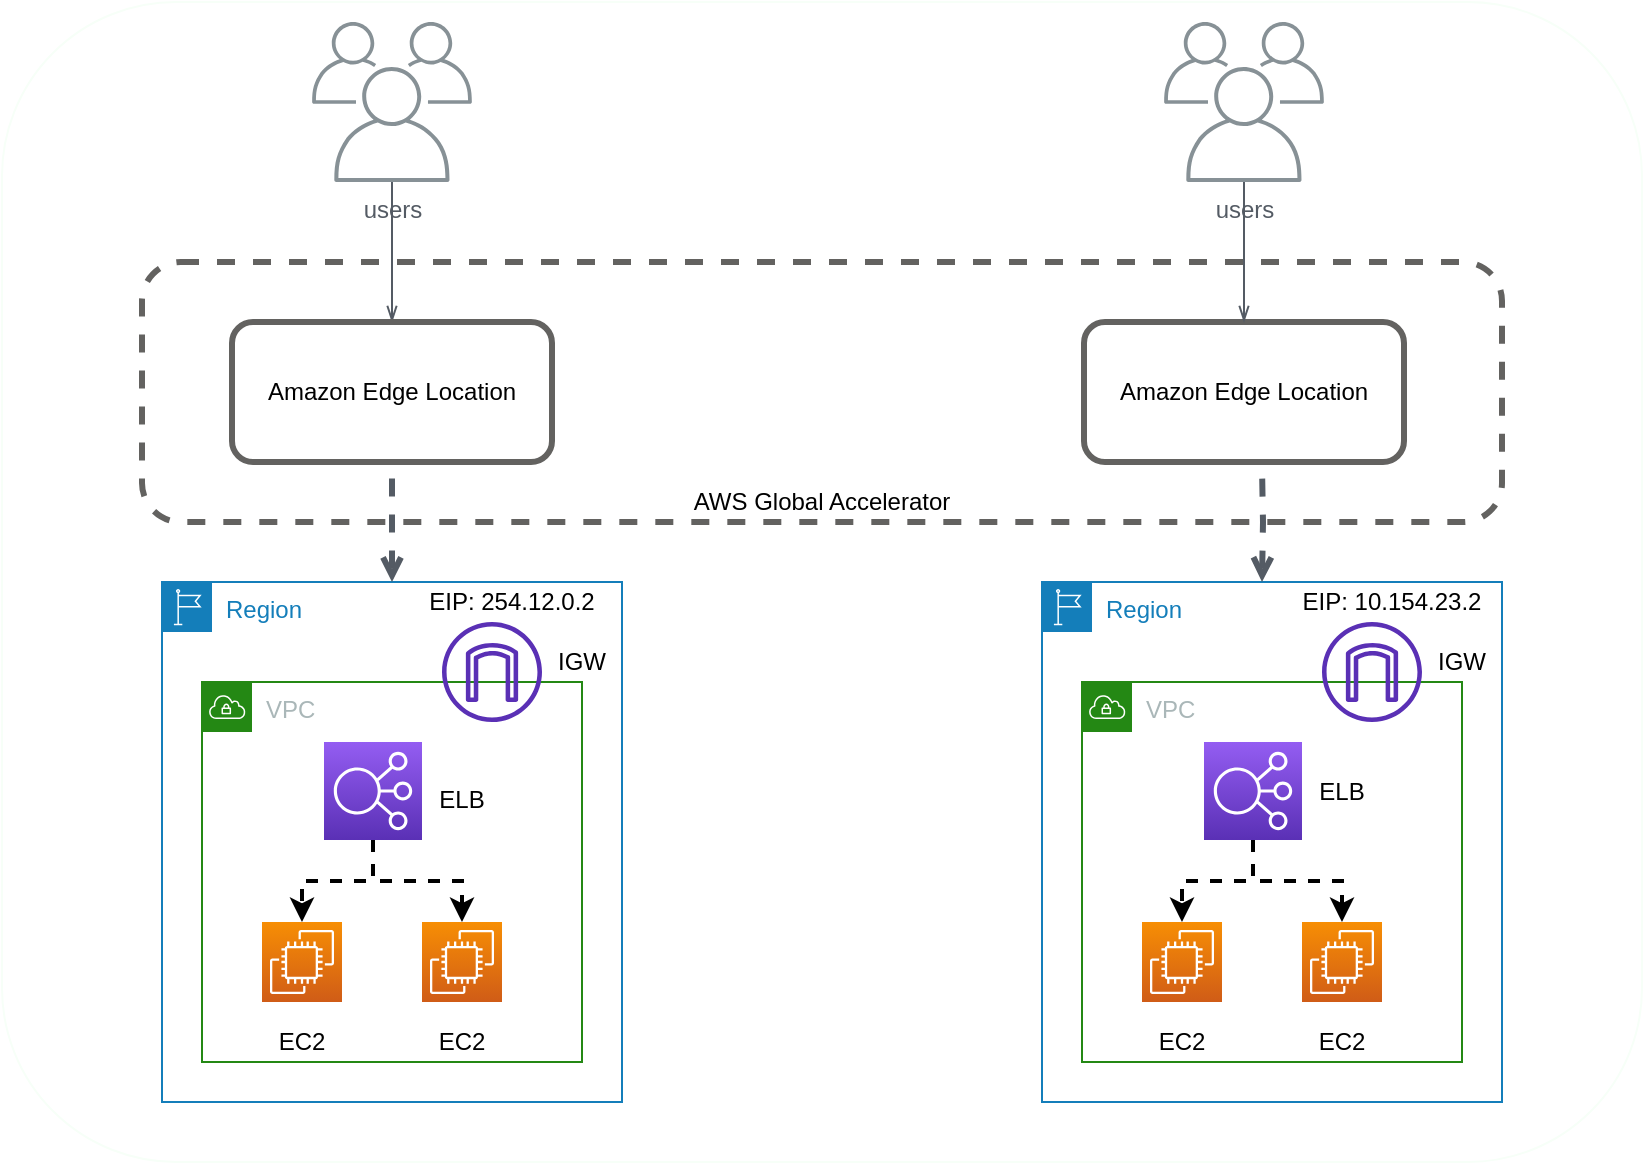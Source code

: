 <mxfile version="12.9.9" type="device"><diagram id="NvpqJBKRmjGPZKzPypbm" name="Page-1"><mxGraphModel dx="1106" dy="778" grid="1" gridSize="10" guides="1" tooltips="1" connect="1" arrows="1" fold="1" page="1" pageScale="1" pageWidth="1654" pageHeight="1169" math="0" shadow="0"><root><mxCell id="0"/><mxCell id="1" parent="0"/><mxCell id="ZXrSbVIg4CerNAr_Anq--1" value="" style="rounded=1;whiteSpace=wrap;html=1;strokeColor=#F7FFF8;" parent="1" vertex="1"><mxGeometry x="250" y="10" width="820" height="580" as="geometry"/></mxCell><mxCell id="MUY71AIxzCRUjd8wj3wI-94" value="" style="rounded=1;whiteSpace=wrap;html=1;shadow=0;strokeColor=#636260;strokeWidth=3;dashed=1;" parent="1" vertex="1"><mxGeometry x="320" y="140" width="680" height="130" as="geometry"/></mxCell><mxCell id="MUY71AIxzCRUjd8wj3wI-49" value="Region" style="points=[[0,0],[0.25,0],[0.5,0],[0.75,0],[1,0],[1,0.25],[1,0.5],[1,0.75],[1,1],[0.75,1],[0.5,1],[0.25,1],[0,1],[0,0.75],[0,0.5],[0,0.25]];outlineConnect=0;gradientColor=none;html=1;whiteSpace=wrap;fontSize=12;fontStyle=0;shape=mxgraph.aws4.group;grIcon=mxgraph.aws4.group_region;strokeColor=#147EBA;fillColor=none;verticalAlign=top;align=left;spacingLeft=30;fontColor=#147EBA;dashed=0;shadow=0;" parent="1" vertex="1"><mxGeometry x="330" y="300" width="230" height="260" as="geometry"/></mxCell><mxCell id="MUY71AIxzCRUjd8wj3wI-51" value="VPC" style="points=[[0,0],[0.25,0],[0.5,0],[0.75,0],[1,0],[1,0.25],[1,0.5],[1,0.75],[1,1],[0.75,1],[0.5,1],[0.25,1],[0,1],[0,0.75],[0,0.5],[0,0.25]];outlineConnect=0;gradientColor=none;html=1;whiteSpace=wrap;fontSize=12;fontStyle=0;shape=mxgraph.aws4.group;grIcon=mxgraph.aws4.group_vpc;strokeColor=#248814;fillColor=none;verticalAlign=top;align=left;spacingLeft=30;fontColor=#AAB7B8;dashed=0;shadow=0;" parent="1" vertex="1"><mxGeometry x="350" y="350" width="190" height="190" as="geometry"/></mxCell><mxCell id="MUY71AIxzCRUjd8wj3wI-53" value="" style="outlineConnect=0;fontColor=#232F3E;gradientColor=none;fillColor=#5A30B5;strokeColor=none;dashed=0;verticalLabelPosition=bottom;verticalAlign=top;align=center;html=1;fontSize=12;fontStyle=0;aspect=fixed;pointerEvents=1;shape=mxgraph.aws4.internet_gateway;shadow=0;" parent="1" vertex="1"><mxGeometry x="470" y="320" width="50" height="50" as="geometry"/></mxCell><mxCell id="MUY71AIxzCRUjd8wj3wI-64" style="edgeStyle=orthogonalEdgeStyle;rounded=0;orthogonalLoop=1;jettySize=auto;html=1;dashed=1;strokeWidth=2;" parent="1" source="MUY71AIxzCRUjd8wj3wI-55" target="MUY71AIxzCRUjd8wj3wI-57" edge="1"><mxGeometry relative="1" as="geometry"/></mxCell><mxCell id="MUY71AIxzCRUjd8wj3wI-65" style="edgeStyle=orthogonalEdgeStyle;rounded=0;orthogonalLoop=1;jettySize=auto;html=1;dashed=1;strokeWidth=2;" parent="1" source="MUY71AIxzCRUjd8wj3wI-55" target="MUY71AIxzCRUjd8wj3wI-58" edge="1"><mxGeometry relative="1" as="geometry"/></mxCell><mxCell id="MUY71AIxzCRUjd8wj3wI-55" value="" style="outlineConnect=0;fontColor=#232F3E;gradientColor=#945DF2;gradientDirection=north;fillColor=#5A30B5;strokeColor=#ffffff;dashed=0;verticalLabelPosition=bottom;verticalAlign=top;align=center;html=1;fontSize=12;fontStyle=0;aspect=fixed;shape=mxgraph.aws4.resourceIcon;resIcon=mxgraph.aws4.elastic_load_balancing;shadow=0;direction=south;rotation=-90;" parent="1" vertex="1"><mxGeometry x="411" y="380" width="49" height="49" as="geometry"/></mxCell><mxCell id="MUY71AIxzCRUjd8wj3wI-57" value="" style="outlineConnect=0;fontColor=#232F3E;gradientColor=#F78E04;gradientDirection=north;fillColor=#D05C17;strokeColor=#ffffff;dashed=0;verticalLabelPosition=bottom;verticalAlign=top;align=center;html=1;fontSize=12;fontStyle=0;aspect=fixed;shape=mxgraph.aws4.resourceIcon;resIcon=mxgraph.aws4.ec2;shadow=0;" parent="1" vertex="1"><mxGeometry x="380" y="470" width="40" height="40" as="geometry"/></mxCell><mxCell id="MUY71AIxzCRUjd8wj3wI-58" value="" style="outlineConnect=0;fontColor=#232F3E;gradientColor=#F78E04;gradientDirection=north;fillColor=#D05C17;strokeColor=#ffffff;dashed=0;verticalLabelPosition=bottom;verticalAlign=top;align=center;html=1;fontSize=12;fontStyle=0;aspect=fixed;shape=mxgraph.aws4.resourceIcon;resIcon=mxgraph.aws4.ec2;shadow=0;" parent="1" vertex="1"><mxGeometry x="460" y="470" width="40" height="40" as="geometry"/></mxCell><mxCell id="MUY71AIxzCRUjd8wj3wI-61" value="users" style="outlineConnect=0;gradientColor=none;fontColor=#545B64;strokeColor=none;fillColor=#879196;dashed=0;verticalLabelPosition=bottom;verticalAlign=top;align=center;html=1;fontSize=12;fontStyle=0;aspect=fixed;shape=mxgraph.aws4.illustration_users;pointerEvents=1;shadow=0;" parent="1" vertex="1"><mxGeometry x="405" y="20" width="80" height="80" as="geometry"/></mxCell><mxCell id="MUY71AIxzCRUjd8wj3wI-63" value="" style="edgeStyle=orthogonalEdgeStyle;html=1;endArrow=openThin;elbow=vertical;startArrow=none;endFill=0;strokeColor=#545B64;rounded=0;entryX=0.5;entryY=0;entryDx=0;entryDy=0;" parent="1" source="MUY71AIxzCRUjd8wj3wI-61" target="MUY71AIxzCRUjd8wj3wI-95" edge="1"><mxGeometry width="100" relative="1" as="geometry"><mxPoint x="595" y="280" as="sourcePoint"/><mxPoint x="636" y="170" as="targetPoint"/></mxGeometry></mxCell><mxCell id="MUY71AIxzCRUjd8wj3wI-66" value="Region" style="points=[[0,0],[0.25,0],[0.5,0],[0.75,0],[1,0],[1,0.25],[1,0.5],[1,0.75],[1,1],[0.75,1],[0.5,1],[0.25,1],[0,1],[0,0.75],[0,0.5],[0,0.25]];outlineConnect=0;gradientColor=none;html=1;whiteSpace=wrap;fontSize=12;fontStyle=0;shape=mxgraph.aws4.group;grIcon=mxgraph.aws4.group_region;strokeColor=#147EBA;fillColor=none;verticalAlign=top;align=left;spacingLeft=30;fontColor=#147EBA;dashed=0;shadow=0;" parent="1" vertex="1"><mxGeometry x="770" y="300" width="230" height="260" as="geometry"/></mxCell><mxCell id="MUY71AIxzCRUjd8wj3wI-67" value="VPC" style="points=[[0,0],[0.25,0],[0.5,0],[0.75,0],[1,0],[1,0.25],[1,0.5],[1,0.75],[1,1],[0.75,1],[0.5,1],[0.25,1],[0,1],[0,0.75],[0,0.5],[0,0.25]];outlineConnect=0;gradientColor=none;html=1;whiteSpace=wrap;fontSize=12;fontStyle=0;shape=mxgraph.aws4.group;grIcon=mxgraph.aws4.group_vpc;strokeColor=#248814;fillColor=none;verticalAlign=top;align=left;spacingLeft=30;fontColor=#AAB7B8;dashed=0;shadow=0;" parent="1" vertex="1"><mxGeometry x="790" y="350" width="190" height="190" as="geometry"/></mxCell><mxCell id="MUY71AIxzCRUjd8wj3wI-68" value="" style="outlineConnect=0;fontColor=#232F3E;gradientColor=none;fillColor=#5A30B5;strokeColor=none;dashed=0;verticalLabelPosition=bottom;verticalAlign=top;align=center;html=1;fontSize=12;fontStyle=0;aspect=fixed;pointerEvents=1;shape=mxgraph.aws4.internet_gateway;shadow=0;" parent="1" vertex="1"><mxGeometry x="910" y="320" width="50" height="50" as="geometry"/></mxCell><mxCell id="MUY71AIxzCRUjd8wj3wI-69" style="edgeStyle=orthogonalEdgeStyle;rounded=0;orthogonalLoop=1;jettySize=auto;html=1;dashed=1;strokeWidth=2;" parent="1" source="MUY71AIxzCRUjd8wj3wI-71" target="MUY71AIxzCRUjd8wj3wI-72" edge="1"><mxGeometry relative="1" as="geometry"/></mxCell><mxCell id="MUY71AIxzCRUjd8wj3wI-70" style="edgeStyle=orthogonalEdgeStyle;rounded=0;orthogonalLoop=1;jettySize=auto;html=1;dashed=1;strokeWidth=2;" parent="1" source="MUY71AIxzCRUjd8wj3wI-71" target="MUY71AIxzCRUjd8wj3wI-73" edge="1"><mxGeometry relative="1" as="geometry"/></mxCell><mxCell id="MUY71AIxzCRUjd8wj3wI-71" value="" style="outlineConnect=0;fontColor=#232F3E;gradientColor=#945DF2;gradientDirection=north;fillColor=#5A30B5;strokeColor=#ffffff;dashed=0;verticalLabelPosition=bottom;verticalAlign=top;align=center;html=1;fontSize=12;fontStyle=0;aspect=fixed;shape=mxgraph.aws4.resourceIcon;resIcon=mxgraph.aws4.elastic_load_balancing;shadow=0;direction=south;rotation=-90;" parent="1" vertex="1"><mxGeometry x="851" y="380" width="49" height="49" as="geometry"/></mxCell><mxCell id="MUY71AIxzCRUjd8wj3wI-72" value="" style="outlineConnect=0;fontColor=#232F3E;gradientColor=#F78E04;gradientDirection=north;fillColor=#D05C17;strokeColor=#ffffff;dashed=0;verticalLabelPosition=bottom;verticalAlign=top;align=center;html=1;fontSize=12;fontStyle=0;aspect=fixed;shape=mxgraph.aws4.resourceIcon;resIcon=mxgraph.aws4.ec2;shadow=0;" parent="1" vertex="1"><mxGeometry x="820" y="470" width="40" height="40" as="geometry"/></mxCell><mxCell id="MUY71AIxzCRUjd8wj3wI-73" value="" style="outlineConnect=0;fontColor=#232F3E;gradientColor=#F78E04;gradientDirection=north;fillColor=#D05C17;strokeColor=#ffffff;dashed=0;verticalLabelPosition=bottom;verticalAlign=top;align=center;html=1;fontSize=12;fontStyle=0;aspect=fixed;shape=mxgraph.aws4.resourceIcon;resIcon=mxgraph.aws4.ec2;shadow=0;" parent="1" vertex="1"><mxGeometry x="900" y="470" width="40" height="40" as="geometry"/></mxCell><mxCell id="MUY71AIxzCRUjd8wj3wI-75" value="IGW" style="text;html=1;strokeColor=none;fillColor=none;align=center;verticalAlign=middle;whiteSpace=wrap;rounded=0;shadow=0;" parent="1" vertex="1"><mxGeometry x="520" y="330" width="40" height="20" as="geometry"/></mxCell><mxCell id="MUY71AIxzCRUjd8wj3wI-84" value="IGW" style="text;html=1;strokeColor=none;fillColor=none;align=center;verticalAlign=middle;whiteSpace=wrap;rounded=0;shadow=0;" parent="1" vertex="1"><mxGeometry x="960" y="330" width="40" height="20" as="geometry"/></mxCell><mxCell id="MUY71AIxzCRUjd8wj3wI-85" value="EC2" style="text;html=1;strokeColor=none;fillColor=none;align=center;verticalAlign=middle;whiteSpace=wrap;rounded=0;shadow=0;" parent="1" vertex="1"><mxGeometry x="380" y="520" width="40" height="20" as="geometry"/></mxCell><mxCell id="MUY71AIxzCRUjd8wj3wI-86" value="EC2" style="text;html=1;strokeColor=none;fillColor=none;align=center;verticalAlign=middle;whiteSpace=wrap;rounded=0;shadow=0;" parent="1" vertex="1"><mxGeometry x="460" y="520" width="40" height="20" as="geometry"/></mxCell><mxCell id="MUY71AIxzCRUjd8wj3wI-87" value="EC2" style="text;html=1;strokeColor=none;fillColor=none;align=center;verticalAlign=middle;whiteSpace=wrap;rounded=0;shadow=0;" parent="1" vertex="1"><mxGeometry x="820" y="520" width="40" height="20" as="geometry"/></mxCell><mxCell id="MUY71AIxzCRUjd8wj3wI-88" value="EC2" style="text;html=1;strokeColor=none;fillColor=none;align=center;verticalAlign=middle;whiteSpace=wrap;rounded=0;shadow=0;" parent="1" vertex="1"><mxGeometry x="900" y="520" width="40" height="20" as="geometry"/></mxCell><mxCell id="MUY71AIxzCRUjd8wj3wI-89" value="ELB" style="text;html=1;strokeColor=none;fillColor=none;align=center;verticalAlign=middle;whiteSpace=wrap;rounded=0;shadow=0;" parent="1" vertex="1"><mxGeometry x="900" y="394.5" width="40" height="20" as="geometry"/></mxCell><mxCell id="MUY71AIxzCRUjd8wj3wI-90" value="ELB" style="text;html=1;strokeColor=none;fillColor=none;align=center;verticalAlign=middle;whiteSpace=wrap;rounded=0;shadow=0;" parent="1" vertex="1"><mxGeometry x="460" y="399" width="40" height="20" as="geometry"/></mxCell><mxCell id="MUY71AIxzCRUjd8wj3wI-92" value="EIP: 10.154.23.2" style="text;html=1;strokeColor=none;fillColor=none;align=center;verticalAlign=middle;whiteSpace=wrap;rounded=0;shadow=0;" parent="1" vertex="1"><mxGeometry x="890" y="300" width="110" height="20" as="geometry"/></mxCell><mxCell id="MUY71AIxzCRUjd8wj3wI-93" value="EIP: 254.12.0.2" style="text;html=1;strokeColor=none;fillColor=none;align=center;verticalAlign=middle;whiteSpace=wrap;rounded=0;shadow=0;" parent="1" vertex="1"><mxGeometry x="450" y="300" width="110" height="20" as="geometry"/></mxCell><mxCell id="MUY71AIxzCRUjd8wj3wI-95" value="Amazon Edge Location" style="rounded=1;whiteSpace=wrap;html=1;shadow=0;strokeColor=#636260;strokeWidth=3;" parent="1" vertex="1"><mxGeometry x="365" y="170" width="160" height="70" as="geometry"/></mxCell><mxCell id="MUY71AIxzCRUjd8wj3wI-96" value="&lt;span&gt;Amazon Edge Location&lt;/span&gt;" style="rounded=1;whiteSpace=wrap;html=1;shadow=0;strokeColor=#636260;strokeWidth=3;" parent="1" vertex="1"><mxGeometry x="791" y="170" width="160" height="70" as="geometry"/></mxCell><mxCell id="MUY71AIxzCRUjd8wj3wI-97" value="users" style="outlineConnect=0;gradientColor=none;fontColor=#545B64;strokeColor=none;fillColor=#879196;dashed=0;verticalLabelPosition=bottom;verticalAlign=top;align=center;html=1;fontSize=12;fontStyle=0;aspect=fixed;shape=mxgraph.aws4.illustration_users;pointerEvents=1;shadow=0;" parent="1" vertex="1"><mxGeometry x="831" y="20" width="80" height="80" as="geometry"/></mxCell><mxCell id="MUY71AIxzCRUjd8wj3wI-98" value="" style="edgeStyle=orthogonalEdgeStyle;html=1;endArrow=openThin;elbow=vertical;startArrow=none;endFill=0;strokeColor=#545B64;rounded=0;entryX=0.5;entryY=0;entryDx=0;entryDy=0;" parent="1" source="MUY71AIxzCRUjd8wj3wI-97" edge="1"><mxGeometry width="100" relative="1" as="geometry"><mxPoint x="1021" y="280" as="sourcePoint"/><mxPoint x="871" y="170" as="targetPoint"/></mxGeometry></mxCell><mxCell id="MUY71AIxzCRUjd8wj3wI-99" value="" style="edgeStyle=orthogonalEdgeStyle;html=1;endArrow=none;elbow=vertical;startArrow=open;startFill=0;strokeColor=#545B64;rounded=0;dashed=1;entryX=0.5;entryY=1;entryDx=0;entryDy=0;exitX=0.5;exitY=0;exitDx=0;exitDy=0;strokeWidth=3;" parent="1" source="MUY71AIxzCRUjd8wj3wI-49" target="MUY71AIxzCRUjd8wj3wI-95" edge="1"><mxGeometry width="100" relative="1" as="geometry"><mxPoint x="600" y="280" as="sourcePoint"/><mxPoint x="700" y="280" as="targetPoint"/></mxGeometry></mxCell><mxCell id="MUY71AIxzCRUjd8wj3wI-100" value="" style="edgeStyle=orthogonalEdgeStyle;html=1;endArrow=none;elbow=vertical;startArrow=open;startFill=0;strokeColor=#545B64;rounded=0;dashed=1;entryX=0.556;entryY=1;entryDx=0;entryDy=0;entryPerimeter=0;strokeWidth=3;" parent="1" target="MUY71AIxzCRUjd8wj3wI-96" edge="1"><mxGeometry width="100" relative="1" as="geometry"><mxPoint x="880" y="300" as="sourcePoint"/><mxPoint x="695" y="280" as="targetPoint"/></mxGeometry></mxCell><mxCell id="MUY71AIxzCRUjd8wj3wI-101" value="AWS Global Accelerator" style="text;html=1;strokeColor=none;fillColor=none;align=center;verticalAlign=middle;whiteSpace=wrap;rounded=0;shadow=0;" parent="1" vertex="1"><mxGeometry x="585" y="250" width="150" height="20" as="geometry"/></mxCell></root></mxGraphModel></diagram></mxfile>